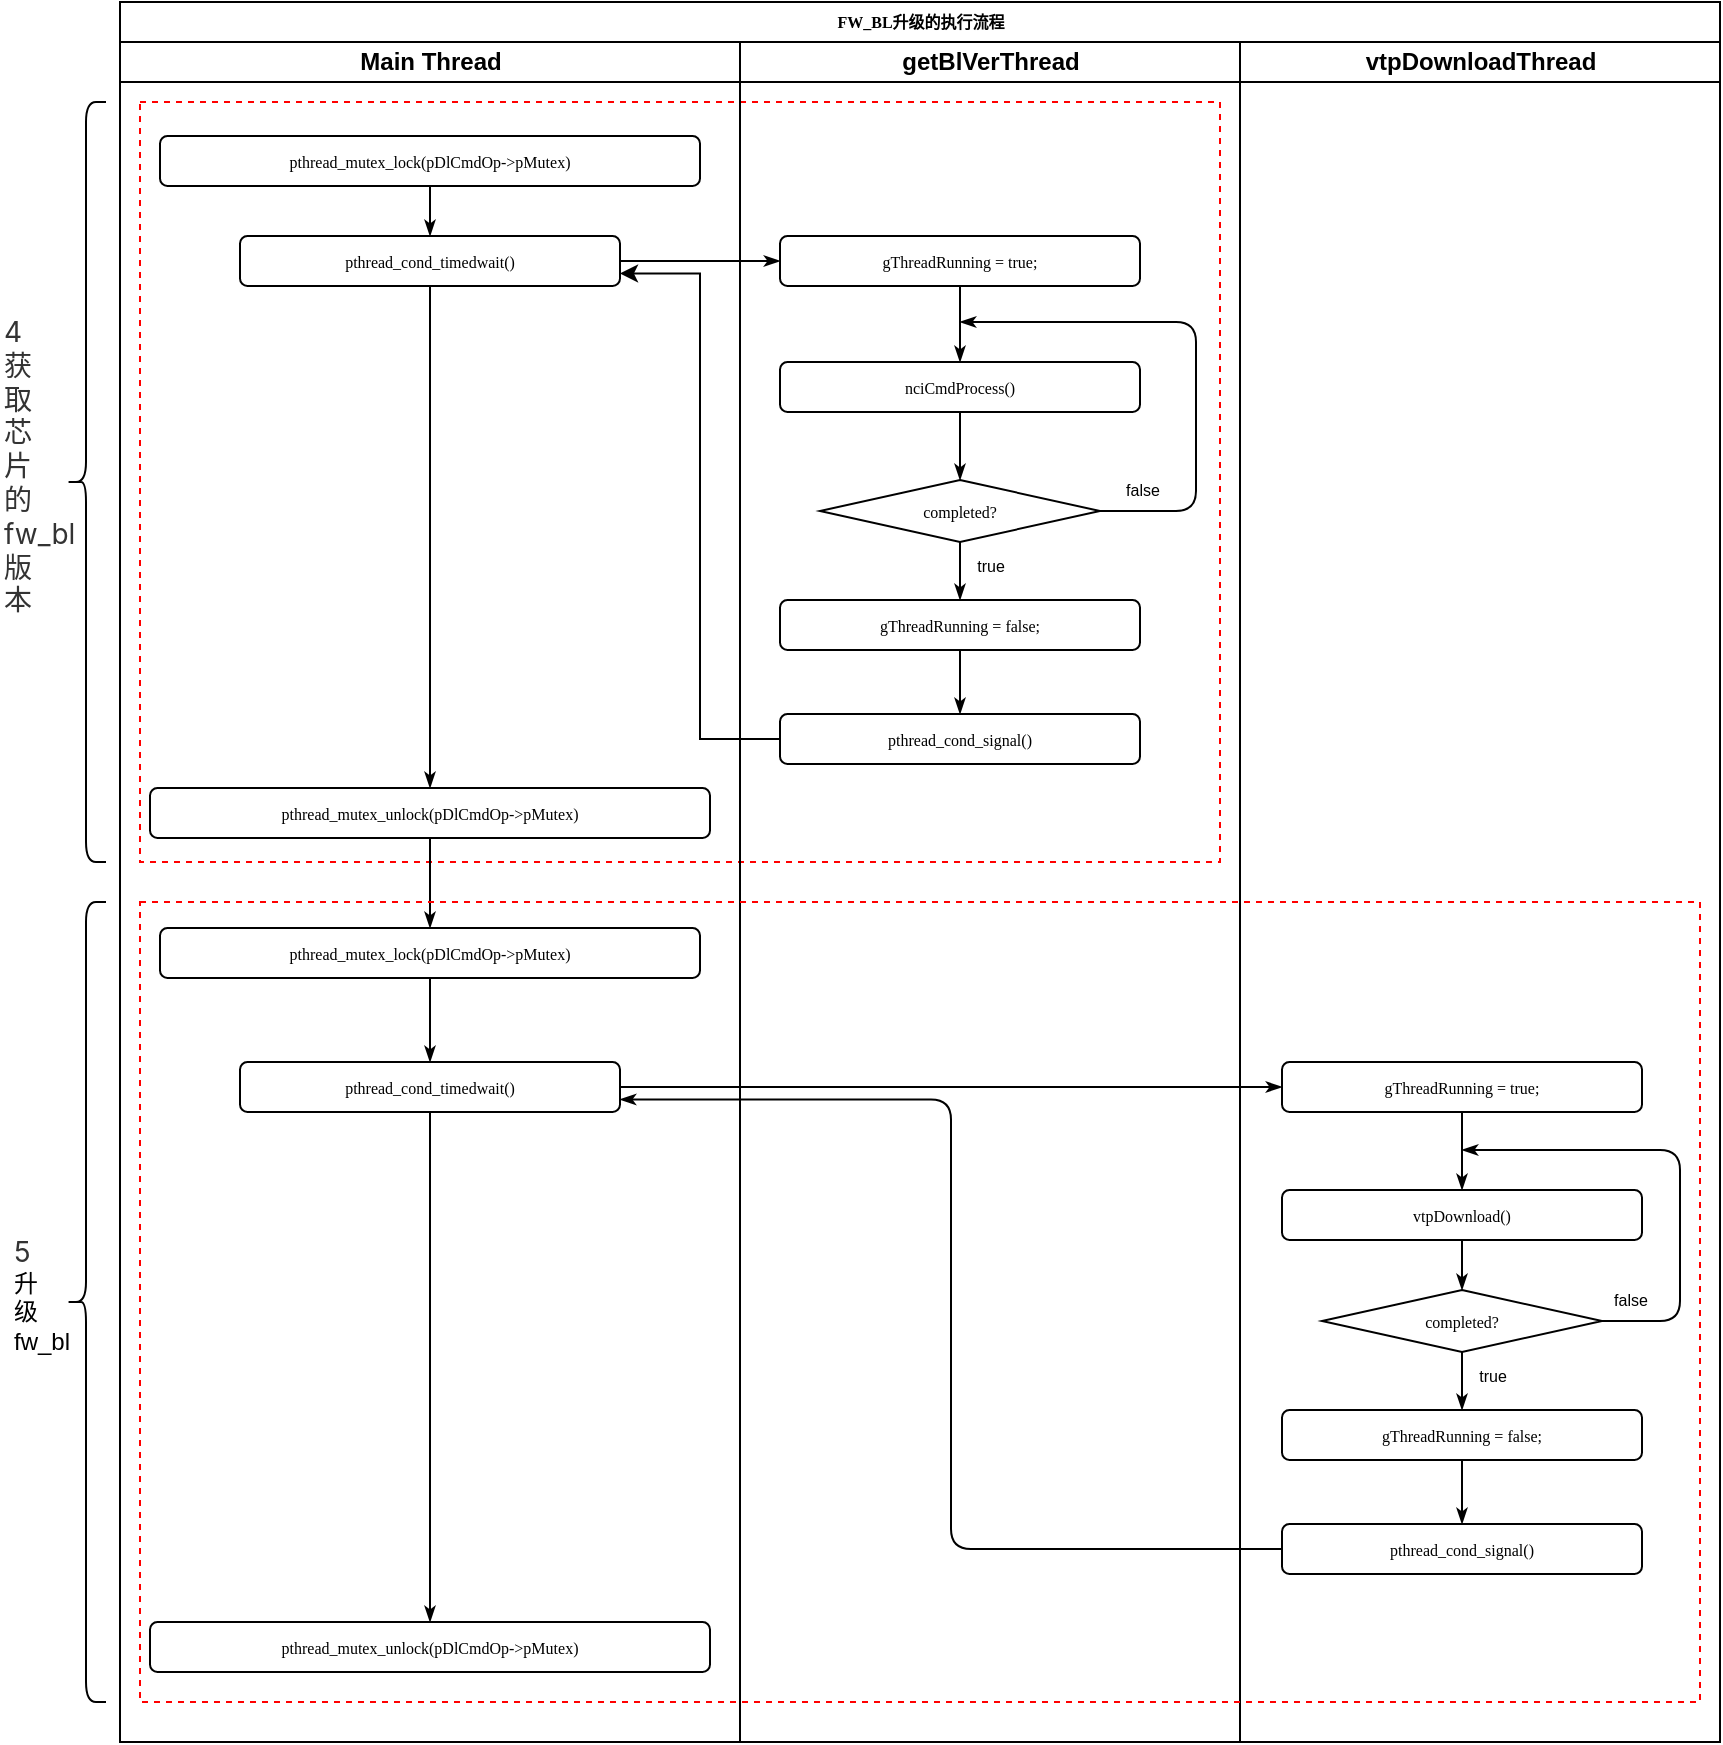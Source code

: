 <mxfile version="20.2.3" type="github">
  <diagram name="Page-1" id="74e2e168-ea6b-b213-b513-2b3c1d86103e">
    <mxGraphModel dx="1422" dy="769" grid="1" gridSize="10" guides="1" tooltips="1" connect="1" arrows="1" fold="1" page="1" pageScale="1" pageWidth="1100" pageHeight="850" background="none" math="0" shadow="0">
      <root>
        <mxCell id="0" />
        <mxCell id="1" parent="0" />
        <mxCell id="fB2f3T5bGvMoDqR02asQ-30" value="" style="whiteSpace=wrap;html=1;dashed=1;fillColor=none;strokeColor=#FF0000;strokeWidth=1;" vertex="1" parent="1">
          <mxGeometry x="150" y="120" width="540" height="380" as="geometry" />
        </mxCell>
        <mxCell id="77e6c97f196da883-1" value="FW_BL升级的执行流程" style="swimlane;html=1;childLayout=stackLayout;startSize=20;rounded=0;shadow=0;labelBackgroundColor=none;strokeWidth=1;fontFamily=Verdana;fontSize=8;align=center;" parent="1" vertex="1">
          <mxGeometry x="140" y="70" width="800" height="870" as="geometry" />
        </mxCell>
        <mxCell id="77e6c97f196da883-2" value="Main Thread" style="swimlane;html=1;startSize=20;" parent="77e6c97f196da883-1" vertex="1">
          <mxGeometry y="20" width="310" height="850" as="geometry" />
        </mxCell>
        <mxCell id="77e6c97f196da883-8" value="pthread_cond_timedwait()" style="rounded=1;whiteSpace=wrap;html=1;shadow=0;labelBackgroundColor=none;strokeWidth=1;fontFamily=Verdana;fontSize=8;align=center;" parent="77e6c97f196da883-2" vertex="1">
          <mxGeometry x="60" y="97" width="190" height="25" as="geometry" />
        </mxCell>
        <mxCell id="oON87pEDAaG0b01-S6Sm-5" value="pthread_mutex_unlock(pDlCmdOp-&amp;gt;pMutex)" style="rounded=1;whiteSpace=wrap;html=1;shadow=0;labelBackgroundColor=none;strokeWidth=1;fontFamily=Verdana;fontSize=8;align=center;" parent="77e6c97f196da883-2" vertex="1">
          <mxGeometry x="15" y="373" width="280" height="25" as="geometry" />
        </mxCell>
        <mxCell id="oON87pEDAaG0b01-S6Sm-8" value="pthread_mutex_lock(pDlCmdOp-&amp;gt;pMutex)" style="rounded=1;whiteSpace=wrap;html=1;shadow=0;labelBackgroundColor=none;strokeWidth=1;fontFamily=Verdana;fontSize=8;align=center;" parent="77e6c97f196da883-2" vertex="1">
          <mxGeometry x="20" y="47" width="270" height="25" as="geometry" />
        </mxCell>
        <mxCell id="oON87pEDAaG0b01-S6Sm-9" style="edgeStyle=orthogonalEdgeStyle;rounded=1;html=1;labelBackgroundColor=none;startArrow=none;startFill=0;startSize=5;endArrow=classicThin;endFill=1;endSize=5;jettySize=auto;orthogonalLoop=1;strokeWidth=1;fontFamily=Verdana;fontSize=8;exitX=0.5;exitY=1;exitDx=0;exitDy=0;entryX=0.5;entryY=0;entryDx=0;entryDy=0;" parent="77e6c97f196da883-2" source="oON87pEDAaG0b01-S6Sm-8" target="77e6c97f196da883-8" edge="1">
          <mxGeometry relative="1" as="geometry">
            <mxPoint x="284" y="132" as="sourcePoint" />
            <mxPoint x="80" y="90" as="targetPoint" />
          </mxGeometry>
        </mxCell>
        <mxCell id="oON87pEDAaG0b01-S6Sm-11" style="edgeStyle=orthogonalEdgeStyle;rounded=1;html=1;labelBackgroundColor=none;startArrow=none;startFill=0;startSize=5;endArrow=classicThin;endFill=1;endSize=5;jettySize=auto;orthogonalLoop=1;strokeWidth=1;fontFamily=Verdana;fontSize=8;exitX=0.5;exitY=1;exitDx=0;exitDy=0;" parent="77e6c97f196da883-2" source="77e6c97f196da883-8" target="oON87pEDAaG0b01-S6Sm-5" edge="1">
          <mxGeometry relative="1" as="geometry">
            <mxPoint x="165" y="82" as="sourcePoint" />
            <mxPoint x="165" y="107" as="targetPoint" />
          </mxGeometry>
        </mxCell>
        <mxCell id="fB2f3T5bGvMoDqR02asQ-4" value="pthread_cond_timedwait()" style="rounded=1;whiteSpace=wrap;html=1;shadow=0;labelBackgroundColor=none;strokeWidth=1;fontFamily=Verdana;fontSize=8;align=center;" vertex="1" parent="77e6c97f196da883-2">
          <mxGeometry x="60" y="510" width="190" height="25" as="geometry" />
        </mxCell>
        <mxCell id="fB2f3T5bGvMoDqR02asQ-5" value="pthread_mutex_unlock(pDlCmdOp-&amp;gt;pMutex)" style="rounded=1;whiteSpace=wrap;html=1;shadow=0;labelBackgroundColor=none;strokeWidth=1;fontFamily=Verdana;fontSize=8;align=center;" vertex="1" parent="77e6c97f196da883-2">
          <mxGeometry x="15" y="790" width="280" height="25" as="geometry" />
        </mxCell>
        <mxCell id="fB2f3T5bGvMoDqR02asQ-6" value="pthread_mutex_lock(pDlCmdOp-&amp;gt;pMutex)" style="rounded=1;whiteSpace=wrap;html=1;shadow=0;labelBackgroundColor=none;strokeWidth=1;fontFamily=Verdana;fontSize=8;align=center;" vertex="1" parent="77e6c97f196da883-2">
          <mxGeometry x="20" y="443" width="270" height="25" as="geometry" />
        </mxCell>
        <mxCell id="fB2f3T5bGvMoDqR02asQ-7" style="edgeStyle=orthogonalEdgeStyle;rounded=1;html=1;labelBackgroundColor=none;startArrow=none;startFill=0;startSize=5;endArrow=classicThin;endFill=1;endSize=5;jettySize=auto;orthogonalLoop=1;strokeWidth=1;fontFamily=Verdana;fontSize=8;exitX=0.5;exitY=1;exitDx=0;exitDy=0;entryX=0.5;entryY=0;entryDx=0;entryDy=0;" edge="1" parent="77e6c97f196da883-2" source="fB2f3T5bGvMoDqR02asQ-6" target="fB2f3T5bGvMoDqR02asQ-4">
          <mxGeometry relative="1" as="geometry">
            <mxPoint x="-6" y="539" as="sourcePoint" />
            <mxPoint x="-210" y="497" as="targetPoint" />
          </mxGeometry>
        </mxCell>
        <mxCell id="fB2f3T5bGvMoDqR02asQ-8" style="edgeStyle=orthogonalEdgeStyle;rounded=1;html=1;labelBackgroundColor=none;startArrow=none;startFill=0;startSize=5;endArrow=classicThin;endFill=1;endSize=5;jettySize=auto;orthogonalLoop=1;strokeWidth=1;fontFamily=Verdana;fontSize=8;exitX=0.5;exitY=1;exitDx=0;exitDy=0;" edge="1" parent="77e6c97f196da883-2" source="fB2f3T5bGvMoDqR02asQ-4" target="fB2f3T5bGvMoDqR02asQ-5">
          <mxGeometry relative="1" as="geometry">
            <mxPoint x="-125" y="445" as="sourcePoint" />
            <mxPoint x="-125" y="470" as="targetPoint" />
          </mxGeometry>
        </mxCell>
        <mxCell id="fB2f3T5bGvMoDqR02asQ-28" style="edgeStyle=orthogonalEdgeStyle;rounded=1;html=1;labelBackgroundColor=none;startArrow=none;startFill=0;startSize=5;endArrow=classicThin;endFill=1;endSize=5;jettySize=auto;orthogonalLoop=1;strokeWidth=1;fontFamily=Verdana;fontSize=8;exitX=0.5;exitY=1;exitDx=0;exitDy=0;entryX=0.5;entryY=0;entryDx=0;entryDy=0;" edge="1" parent="77e6c97f196da883-2" source="oON87pEDAaG0b01-S6Sm-5" target="fB2f3T5bGvMoDqR02asQ-6">
          <mxGeometry relative="1" as="geometry">
            <mxPoint x="165" y="474" as="sourcePoint" />
            <mxPoint x="165" y="514" as="targetPoint" />
          </mxGeometry>
        </mxCell>
        <mxCell id="77e6c97f196da883-26" style="edgeStyle=orthogonalEdgeStyle;rounded=1;html=1;labelBackgroundColor=none;startArrow=none;startFill=0;startSize=5;endArrow=classicThin;endFill=1;endSize=5;jettySize=auto;orthogonalLoop=1;strokeWidth=1;fontFamily=Verdana;fontSize=8" parent="77e6c97f196da883-1" source="77e6c97f196da883-8" target="77e6c97f196da883-11" edge="1">
          <mxGeometry relative="1" as="geometry" />
        </mxCell>
        <mxCell id="77e6c97f196da883-3" value="getBlVerThread" style="swimlane;html=1;startSize=20;" parent="77e6c97f196da883-1" vertex="1">
          <mxGeometry x="310" y="20" width="250" height="850" as="geometry" />
        </mxCell>
        <mxCell id="77e6c97f196da883-11" value="gThreadRunning = true;&lt;br&gt;" style="rounded=1;whiteSpace=wrap;html=1;shadow=0;labelBackgroundColor=none;strokeWidth=1;fontFamily=Verdana;fontSize=8;align=center;" parent="77e6c97f196da883-3" vertex="1">
          <mxGeometry x="20" y="97" width="180" height="25" as="geometry" />
        </mxCell>
        <mxCell id="oON87pEDAaG0b01-S6Sm-12" value="pthread_cond_signal()" style="rounded=1;whiteSpace=wrap;html=1;shadow=0;labelBackgroundColor=none;strokeWidth=1;fontFamily=Verdana;fontSize=8;align=center;" parent="77e6c97f196da883-3" vertex="1">
          <mxGeometry x="20" y="336" width="180" height="25" as="geometry" />
        </mxCell>
        <mxCell id="oON87pEDAaG0b01-S6Sm-13" value="completed?" style="rhombus;whiteSpace=wrap;html=1;rounded=0;shadow=0;labelBackgroundColor=none;strokeWidth=1;fontFamily=Verdana;fontSize=8;align=center;" parent="77e6c97f196da883-3" vertex="1">
          <mxGeometry x="40" y="219" width="140" height="31" as="geometry" />
        </mxCell>
        <mxCell id="oON87pEDAaG0b01-S6Sm-14" value="gThreadRunning = false;" style="rounded=1;whiteSpace=wrap;html=1;shadow=0;labelBackgroundColor=none;strokeWidth=1;fontFamily=Verdana;fontSize=8;align=center;" parent="77e6c97f196da883-3" vertex="1">
          <mxGeometry x="20" y="279" width="180" height="25" as="geometry" />
        </mxCell>
        <object label="" id="oON87pEDAaG0b01-S6Sm-15">
          <mxCell style="edgeStyle=orthogonalEdgeStyle;rounded=1;html=1;labelBackgroundColor=none;startArrow=none;startFill=0;startSize=5;endArrow=classicThin;endFill=1;endSize=5;jettySize=auto;orthogonalLoop=1;strokeWidth=1;fontFamily=Verdana;fontSize=8;exitX=0.5;exitY=1;exitDx=0;exitDy=0;entryX=0.5;entryY=0;entryDx=0;entryDy=0;" parent="77e6c97f196da883-3" source="oON87pEDAaG0b01-S6Sm-13" target="oON87pEDAaG0b01-S6Sm-14" edge="1">
            <mxGeometry relative="1" as="geometry">
              <mxPoint x="340.029" y="282" as="sourcePoint" />
              <mxPoint x="340.029" y="307.021" as="targetPoint" />
            </mxGeometry>
          </mxCell>
        </object>
        <mxCell id="oON87pEDAaG0b01-S6Sm-16" value="true" style="text;html=1;resizable=0;autosize=1;align=center;verticalAlign=middle;points=[];fillColor=none;strokeColor=none;rounded=0;fontSize=8;" parent="77e6c97f196da883-3" vertex="1">
          <mxGeometry x="105" y="247" width="40" height="30" as="geometry" />
        </mxCell>
        <mxCell id="oON87pEDAaG0b01-S6Sm-17" value="nciCmdProcess()" style="rounded=1;whiteSpace=wrap;html=1;shadow=0;labelBackgroundColor=none;strokeWidth=1;fontFamily=Verdana;fontSize=8;align=center;" parent="77e6c97f196da883-3" vertex="1">
          <mxGeometry x="20" y="160" width="180" height="25" as="geometry" />
        </mxCell>
        <mxCell id="oON87pEDAaG0b01-S6Sm-18" style="edgeStyle=orthogonalEdgeStyle;rounded=1;html=1;labelBackgroundColor=none;startArrow=none;startFill=0;startSize=5;endArrow=classicThin;endFill=1;endSize=5;jettySize=auto;orthogonalLoop=1;strokeWidth=1;fontFamily=Verdana;fontSize=8;exitX=0.5;exitY=1;exitDx=0;exitDy=0;entryX=0.5;entryY=0;entryDx=0;entryDy=0;" parent="77e6c97f196da883-3" source="77e6c97f196da883-11" target="oON87pEDAaG0b01-S6Sm-17" edge="1">
          <mxGeometry relative="1" as="geometry">
            <mxPoint x="340.029" y="225" as="sourcePoint" />
            <mxPoint x="340.029" y="250.021" as="targetPoint" />
          </mxGeometry>
        </mxCell>
        <mxCell id="oON87pEDAaG0b01-S6Sm-19" style="edgeStyle=orthogonalEdgeStyle;rounded=1;html=1;labelBackgroundColor=none;startArrow=none;startFill=0;startSize=5;endArrow=classicThin;endFill=1;endSize=5;jettySize=auto;orthogonalLoop=1;strokeWidth=1;fontFamily=Verdana;fontSize=8;entryX=0.5;entryY=0;entryDx=0;entryDy=0;" parent="77e6c97f196da883-3" source="oON87pEDAaG0b01-S6Sm-17" target="oON87pEDAaG0b01-S6Sm-13" edge="1">
          <mxGeometry relative="1" as="geometry">
            <mxPoint x="110" y="190" as="sourcePoint" />
            <mxPoint x="120" y="170" as="targetPoint" />
          </mxGeometry>
        </mxCell>
        <mxCell id="oON87pEDAaG0b01-S6Sm-21" value="false" style="text;html=1;resizable=0;autosize=1;align=center;verticalAlign=middle;points=[];fillColor=none;strokeColor=none;rounded=0;fontSize=8;" parent="77e6c97f196da883-3" vertex="1">
          <mxGeometry x="176" y="209" width="50" height="30" as="geometry" />
        </mxCell>
        <mxCell id="fB2f3T5bGvMoDqR02asQ-1" style="edgeStyle=orthogonalEdgeStyle;rounded=1;html=1;labelBackgroundColor=none;startArrow=none;startFill=0;startSize=5;endArrow=classicThin;endFill=1;endSize=5;jettySize=auto;orthogonalLoop=1;strokeWidth=1;fontFamily=Verdana;fontSize=8;exitX=0.5;exitY=1;exitDx=0;exitDy=0;entryX=0.5;entryY=0;entryDx=0;entryDy=0;" edge="1" parent="77e6c97f196da883-3" source="oON87pEDAaG0b01-S6Sm-14" target="oON87pEDAaG0b01-S6Sm-12">
          <mxGeometry relative="1" as="geometry">
            <mxPoint x="340.029" y="201" as="sourcePoint" />
            <mxPoint x="340.029" y="226.021" as="targetPoint" />
          </mxGeometry>
        </mxCell>
        <mxCell id="77e6c97f196da883-4" value="vtpDownloadThread" style="swimlane;html=1;startSize=20;" parent="77e6c97f196da883-1" vertex="1">
          <mxGeometry x="560" y="20" width="240" height="850" as="geometry" />
        </mxCell>
        <mxCell id="fB2f3T5bGvMoDqR02asQ-2" value="gThreadRunning = true;" style="rounded=1;whiteSpace=wrap;html=1;shadow=0;labelBackgroundColor=none;strokeWidth=1;fontFamily=Verdana;fontSize=8;align=center;" vertex="1" parent="77e6c97f196da883-4">
          <mxGeometry x="21" y="510" width="180" height="25" as="geometry" />
        </mxCell>
        <mxCell id="fB2f3T5bGvMoDqR02asQ-10" value="vtpDownload()" style="rounded=1;whiteSpace=wrap;html=1;shadow=0;labelBackgroundColor=none;strokeWidth=1;fontFamily=Verdana;fontSize=8;align=center;" vertex="1" parent="77e6c97f196da883-4">
          <mxGeometry x="21" y="574" width="180" height="25" as="geometry" />
        </mxCell>
        <mxCell id="fB2f3T5bGvMoDqR02asQ-17" value="pthread_cond_signal()" style="rounded=1;whiteSpace=wrap;html=1;shadow=0;labelBackgroundColor=none;strokeWidth=1;fontFamily=Verdana;fontSize=8;align=center;" vertex="1" parent="77e6c97f196da883-4">
          <mxGeometry x="21" y="741" width="180" height="25" as="geometry" />
        </mxCell>
        <mxCell id="fB2f3T5bGvMoDqR02asQ-18" value="completed?" style="rhombus;whiteSpace=wrap;html=1;rounded=0;shadow=0;labelBackgroundColor=none;strokeWidth=1;fontFamily=Verdana;fontSize=8;align=center;" vertex="1" parent="77e6c97f196da883-4">
          <mxGeometry x="41" y="624" width="140" height="31" as="geometry" />
        </mxCell>
        <mxCell id="fB2f3T5bGvMoDqR02asQ-19" value="gThreadRunning = false;" style="rounded=1;whiteSpace=wrap;html=1;shadow=0;labelBackgroundColor=none;strokeWidth=1;fontFamily=Verdana;fontSize=8;align=center;" vertex="1" parent="77e6c97f196da883-4">
          <mxGeometry x="21" y="684" width="180" height="25" as="geometry" />
        </mxCell>
        <object label="" id="fB2f3T5bGvMoDqR02asQ-20">
          <mxCell style="edgeStyle=orthogonalEdgeStyle;rounded=1;html=1;labelBackgroundColor=none;startArrow=none;startFill=0;startSize=5;endArrow=classicThin;endFill=1;endSize=5;jettySize=auto;orthogonalLoop=1;strokeWidth=1;fontFamily=Verdana;fontSize=8;exitX=0.5;exitY=1;exitDx=0;exitDy=0;entryX=0.5;entryY=0;entryDx=0;entryDy=0;" edge="1" parent="77e6c97f196da883-4" source="fB2f3T5bGvMoDqR02asQ-18" target="fB2f3T5bGvMoDqR02asQ-19">
            <mxGeometry relative="1" as="geometry">
              <mxPoint x="-258.971" y="617" as="sourcePoint" />
              <mxPoint x="-258.971" y="642.021" as="targetPoint" />
            </mxGeometry>
          </mxCell>
        </object>
        <mxCell id="fB2f3T5bGvMoDqR02asQ-21" value="true" style="text;html=1;resizable=0;autosize=1;align=center;verticalAlign=middle;points=[];fillColor=none;strokeColor=none;rounded=0;fontSize=8;" vertex="1" parent="77e6c97f196da883-4">
          <mxGeometry x="106" y="652" width="40" height="30" as="geometry" />
        </mxCell>
        <mxCell id="fB2f3T5bGvMoDqR02asQ-22" style="edgeStyle=orthogonalEdgeStyle;rounded=1;html=1;labelBackgroundColor=none;startArrow=none;startFill=0;startSize=5;endArrow=classicThin;endFill=1;endSize=5;jettySize=auto;orthogonalLoop=1;strokeWidth=1;fontFamily=Verdana;fontSize=8;exitX=0.5;exitY=1;exitDx=0;exitDy=0;entryX=0.5;entryY=0;entryDx=0;entryDy=0;" edge="1" parent="77e6c97f196da883-4" source="fB2f3T5bGvMoDqR02asQ-19" target="fB2f3T5bGvMoDqR02asQ-17">
          <mxGeometry relative="1" as="geometry">
            <mxPoint x="-258.971" y="536" as="sourcePoint" />
            <mxPoint x="-258.971" y="561.021" as="targetPoint" />
          </mxGeometry>
        </mxCell>
        <mxCell id="fB2f3T5bGvMoDqR02asQ-23" style="edgeStyle=orthogonalEdgeStyle;rounded=1;html=1;labelBackgroundColor=none;startArrow=none;startFill=0;startSize=5;endArrow=classicThin;endFill=1;endSize=5;jettySize=auto;orthogonalLoop=1;strokeWidth=1;fontFamily=Verdana;fontSize=8;exitX=0.5;exitY=1;exitDx=0;exitDy=0;" edge="1" parent="77e6c97f196da883-4" source="fB2f3T5bGvMoDqR02asQ-2">
          <mxGeometry relative="1" as="geometry">
            <mxPoint x="121.0" y="719" as="sourcePoint" />
            <mxPoint x="111" y="574" as="targetPoint" />
          </mxGeometry>
        </mxCell>
        <mxCell id="fB2f3T5bGvMoDqR02asQ-25" style="edgeStyle=orthogonalEdgeStyle;rounded=1;html=1;labelBackgroundColor=none;startArrow=none;startFill=0;startSize=5;endArrow=classicThin;endFill=1;endSize=5;jettySize=auto;orthogonalLoop=1;strokeWidth=1;fontFamily=Verdana;fontSize=8;exitX=0.5;exitY=1;exitDx=0;exitDy=0;entryX=0.5;entryY=0;entryDx=0;entryDy=0;" edge="1" parent="77e6c97f196da883-4" source="fB2f3T5bGvMoDqR02asQ-10" target="fB2f3T5bGvMoDqR02asQ-18">
          <mxGeometry relative="1" as="geometry">
            <mxPoint x="121.0" y="559" as="sourcePoint" />
            <mxPoint x="121.0" y="584" as="targetPoint" />
          </mxGeometry>
        </mxCell>
        <mxCell id="fB2f3T5bGvMoDqR02asQ-27" value="false" style="text;html=1;resizable=0;autosize=1;align=center;verticalAlign=middle;points=[];fillColor=none;strokeColor=none;rounded=0;fontSize=8;" vertex="1" parent="77e6c97f196da883-4">
          <mxGeometry x="170" y="614" width="50" height="30" as="geometry" />
        </mxCell>
        <mxCell id="oON87pEDAaG0b01-S6Sm-7" value="" style="edgeStyle=orthogonalEdgeStyle;rounded=0;orthogonalLoop=1;jettySize=auto;html=1;fontSize=8;entryX=1;entryY=0.75;entryDx=0;entryDy=0;exitX=0;exitY=0.5;exitDx=0;exitDy=0;" parent="77e6c97f196da883-1" target="77e6c97f196da883-8" edge="1" source="oON87pEDAaG0b01-S6Sm-12">
          <mxGeometry relative="1" as="geometry">
            <mxPoint x="330" y="272.5" as="sourcePoint" />
            <mxPoint x="280.029" y="182" as="targetPoint" />
          </mxGeometry>
        </mxCell>
        <mxCell id="fB2f3T5bGvMoDqR02asQ-9" style="edgeStyle=orthogonalEdgeStyle;rounded=1;html=1;labelBackgroundColor=none;startArrow=none;startFill=0;startSize=5;endArrow=classicThin;endFill=1;endSize=5;jettySize=auto;orthogonalLoop=1;strokeWidth=1;fontFamily=Verdana;fontSize=8;entryX=0;entryY=0.5;entryDx=0;entryDy=0;exitX=1;exitY=0.5;exitDx=0;exitDy=0;" edge="1" parent="77e6c97f196da883-1" source="fB2f3T5bGvMoDqR02asQ-4" target="fB2f3T5bGvMoDqR02asQ-2">
          <mxGeometry relative="1" as="geometry">
            <mxPoint x="361.25" y="554.0" as="sourcePoint" />
            <mxPoint x="455" y="554.0" as="targetPoint" />
          </mxGeometry>
        </mxCell>
        <mxCell id="fB2f3T5bGvMoDqR02asQ-31" style="edgeStyle=orthogonalEdgeStyle;rounded=1;html=1;labelBackgroundColor=none;startArrow=none;startFill=0;startSize=5;endArrow=classicThin;endFill=1;endSize=5;jettySize=auto;orthogonalLoop=1;strokeWidth=1;fontFamily=Verdana;fontSize=8;exitX=0;exitY=0.5;exitDx=0;exitDy=0;entryX=1;entryY=0.75;entryDx=0;entryDy=0;" edge="1" parent="77e6c97f196da883-1" source="fB2f3T5bGvMoDqR02asQ-17" target="fB2f3T5bGvMoDqR02asQ-4">
          <mxGeometry relative="1" as="geometry">
            <mxPoint x="681" y="739" as="sourcePoint" />
            <mxPoint x="190" y="580" as="targetPoint" />
          </mxGeometry>
        </mxCell>
        <mxCell id="oON87pEDAaG0b01-S6Sm-20" style="edgeStyle=orthogonalEdgeStyle;rounded=1;html=1;labelBackgroundColor=none;startArrow=none;startFill=0;startSize=5;endArrow=classicThin;endFill=1;endSize=5;jettySize=auto;orthogonalLoop=1;strokeWidth=1;fontFamily=Verdana;fontSize=8;exitX=1;exitY=0.5;exitDx=0;exitDy=0;" parent="1" source="oON87pEDAaG0b01-S6Sm-13" edge="1">
          <mxGeometry relative="1" as="geometry">
            <mxPoint x="790.0" y="315" as="sourcePoint" />
            <mxPoint x="560" y="230" as="targetPoint" />
            <Array as="points">
              <mxPoint x="678" y="324" />
              <mxPoint x="678" y="230" />
            </Array>
          </mxGeometry>
        </mxCell>
        <mxCell id="fB2f3T5bGvMoDqR02asQ-26" style="edgeStyle=orthogonalEdgeStyle;rounded=1;html=1;labelBackgroundColor=none;startArrow=none;startFill=0;startSize=5;endArrow=classicThin;endFill=1;endSize=5;jettySize=auto;orthogonalLoop=1;strokeWidth=1;fontFamily=Verdana;fontSize=8;exitX=1;exitY=0.5;exitDx=0;exitDy=0;" edge="1" parent="1" source="fB2f3T5bGvMoDqR02asQ-18">
          <mxGeometry relative="1" as="geometry">
            <mxPoint x="821.0" y="699" as="sourcePoint" />
            <mxPoint x="811" y="644" as="targetPoint" />
            <Array as="points">
              <mxPoint x="920" y="730" />
              <mxPoint x="920" y="644" />
            </Array>
          </mxGeometry>
        </mxCell>
        <mxCell id="fB2f3T5bGvMoDqR02asQ-33" value="" style="whiteSpace=wrap;html=1;dashed=1;strokeColor=#FF0000;strokeWidth=1;fillColor=none;" vertex="1" parent="1">
          <mxGeometry x="150" y="520" width="780" height="400" as="geometry" />
        </mxCell>
        <mxCell id="fB2f3T5bGvMoDqR02asQ-34" value="" style="shape=curlyBracket;whiteSpace=wrap;html=1;rounded=1;strokeColor=#000000;strokeWidth=1;fillColor=none;" vertex="1" parent="1">
          <mxGeometry x="113" y="120" width="20" height="380" as="geometry" />
        </mxCell>
        <mxCell id="fB2f3T5bGvMoDqR02asQ-36" value="&lt;span style=&quot;color: rgb(51, 51, 51); font-family: -apple-system, BlinkMacSystemFont, &amp;quot;Segoe UI&amp;quot;, Roboto, Oxygen, Ubuntu, &amp;quot;Fira Sans&amp;quot;, &amp;quot;Droid Sans&amp;quot;, &amp;quot;Helvetica Neue&amp;quot;, sans-serif; font-size: 14px; font-style: normal; font-variant-ligatures: normal; font-variant-caps: normal; font-weight: 400; letter-spacing: normal; orphans: 2; text-align: left; text-indent: 0px; text-transform: none; widows: 2; word-spacing: 0px; -webkit-text-stroke-width: 0px; background-color: rgb(255, 255, 255); text-decoration-style: initial; text-decoration-color: initial; float: none; display: inline !important;&quot;&gt;4&lt;br&gt;获&lt;br&gt;取&lt;br&gt;芯&lt;br&gt;片&lt;br&gt;的&lt;br&gt;fw_bl&lt;br&gt;版&lt;br&gt;本&lt;/span&gt;" style="text;whiteSpace=wrap;html=1;" vertex="1" parent="1">
          <mxGeometry x="80" y="220" width="180" height="40" as="geometry" />
        </mxCell>
        <mxCell id="fB2f3T5bGvMoDqR02asQ-37" value="" style="shape=curlyBracket;whiteSpace=wrap;html=1;rounded=1;strokeColor=#000000;strokeWidth=1;fillColor=none;" vertex="1" parent="1">
          <mxGeometry x="113" y="520" width="20" height="400" as="geometry" />
        </mxCell>
        <mxCell id="fB2f3T5bGvMoDqR02asQ-38" value="&lt;font face=&quot;-apple-system, BlinkMacSystemFont, Segoe UI, Roboto, Oxygen, Ubuntu, Fira Sans, Droid Sans, Helvetica Neue, sans-serif&quot; color=&quot;#333333&quot;&gt;&lt;span style=&quot;font-size: 14px; background-color: rgb(255, 255, 255);&quot;&gt;5&lt;br&gt;&lt;/span&gt;&lt;/font&gt;升&lt;br&gt;级&lt;br&gt;fw_bl" style="text;whiteSpace=wrap;html=1;" vertex="1" parent="1">
          <mxGeometry x="85" y="680" width="180" height="40" as="geometry" />
        </mxCell>
      </root>
    </mxGraphModel>
  </diagram>
</mxfile>
